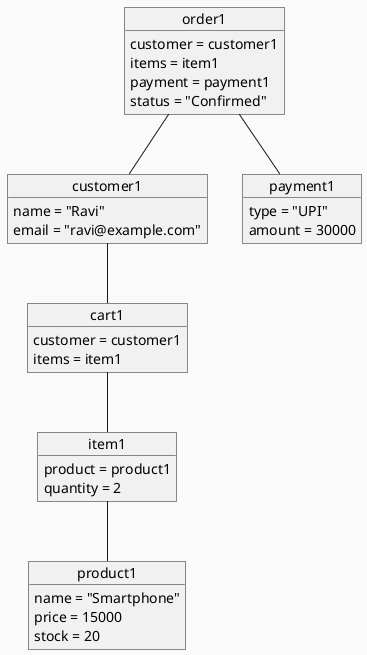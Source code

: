 @startuml

skinparam backgroundColor #FAFAFA
skinparam classFontName Arial

' Define objects and their current values
object customer1 {
  name = "Ravi"
  email = "ravi@example.com"
}

object product1 {
  name = "Smartphone"
  price = 15000
  stock = 20
}

object item1 {
  product = product1
  quantity = 2
}

object cart1 {
  customer = customer1
  items = item1
}

object payment1 {
  type = "UPI"
  amount = 30000
}

object order1 {
  customer = customer1
  items = item1
  payment = payment1
  status = "Confirmed"
}

' Relationships
customer1 -- cart1
cart1 -- item1
item1 -- product1
order1 -- customer1
order1 -- payment1

@enduml
